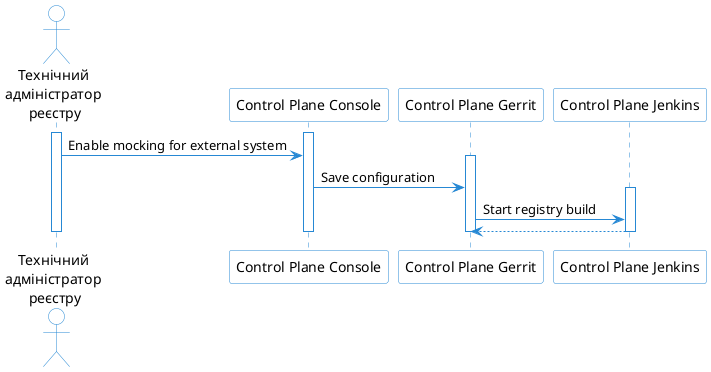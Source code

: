 @startuml

skinparam shadowing false
skinparam DatabaseBackgroundColor white
skinparam DatabaseBorderColor #2688d4
skinparam QueueBackgroundColor white
skinparam QueueBorderColor #2688d4
skinparam NoteBackgroundColor white
skinparam NoteBorderColor #2688d4
skinparam EntityBackgroundColor white
skinparam EntityBorderColor #2688d4
skinparam ControlBackgroundColor white
skinparam ControlBorderColor #2688d4
skinparam ActorBackgroundColor white

skinparam sequence {
    ArrowColor #2688d4
    ActorBorderColor #2688d4
    LifeLineBorderColor #2688d4
    ParticipantBorderColor #2688d4
    ParticipantBackgroundColor white
    BoxBorderColor #2688d4
    BoxBackgroundColor white
}

skinparam responseMessageBelowArrow true

actor "Технічний\nадміністратор\n реєстру" as Client

participant "Control Plane Console" as CP
participant "Control Plane Gerrit" as Gerrit
participant "Control Plane Jenkins" as Jenkins

activate Client

activate CP
Client -> CP :Enable mocking for external system
activate Gerrit
CP -> Gerrit :Save configuration
activate Jenkins
Gerrit -> Jenkins : Start registry build
Gerrit <-- Jenkins

deactivate CP
deactivate Client
deactivate Gerrit
deactivate Jenkins


@enduml